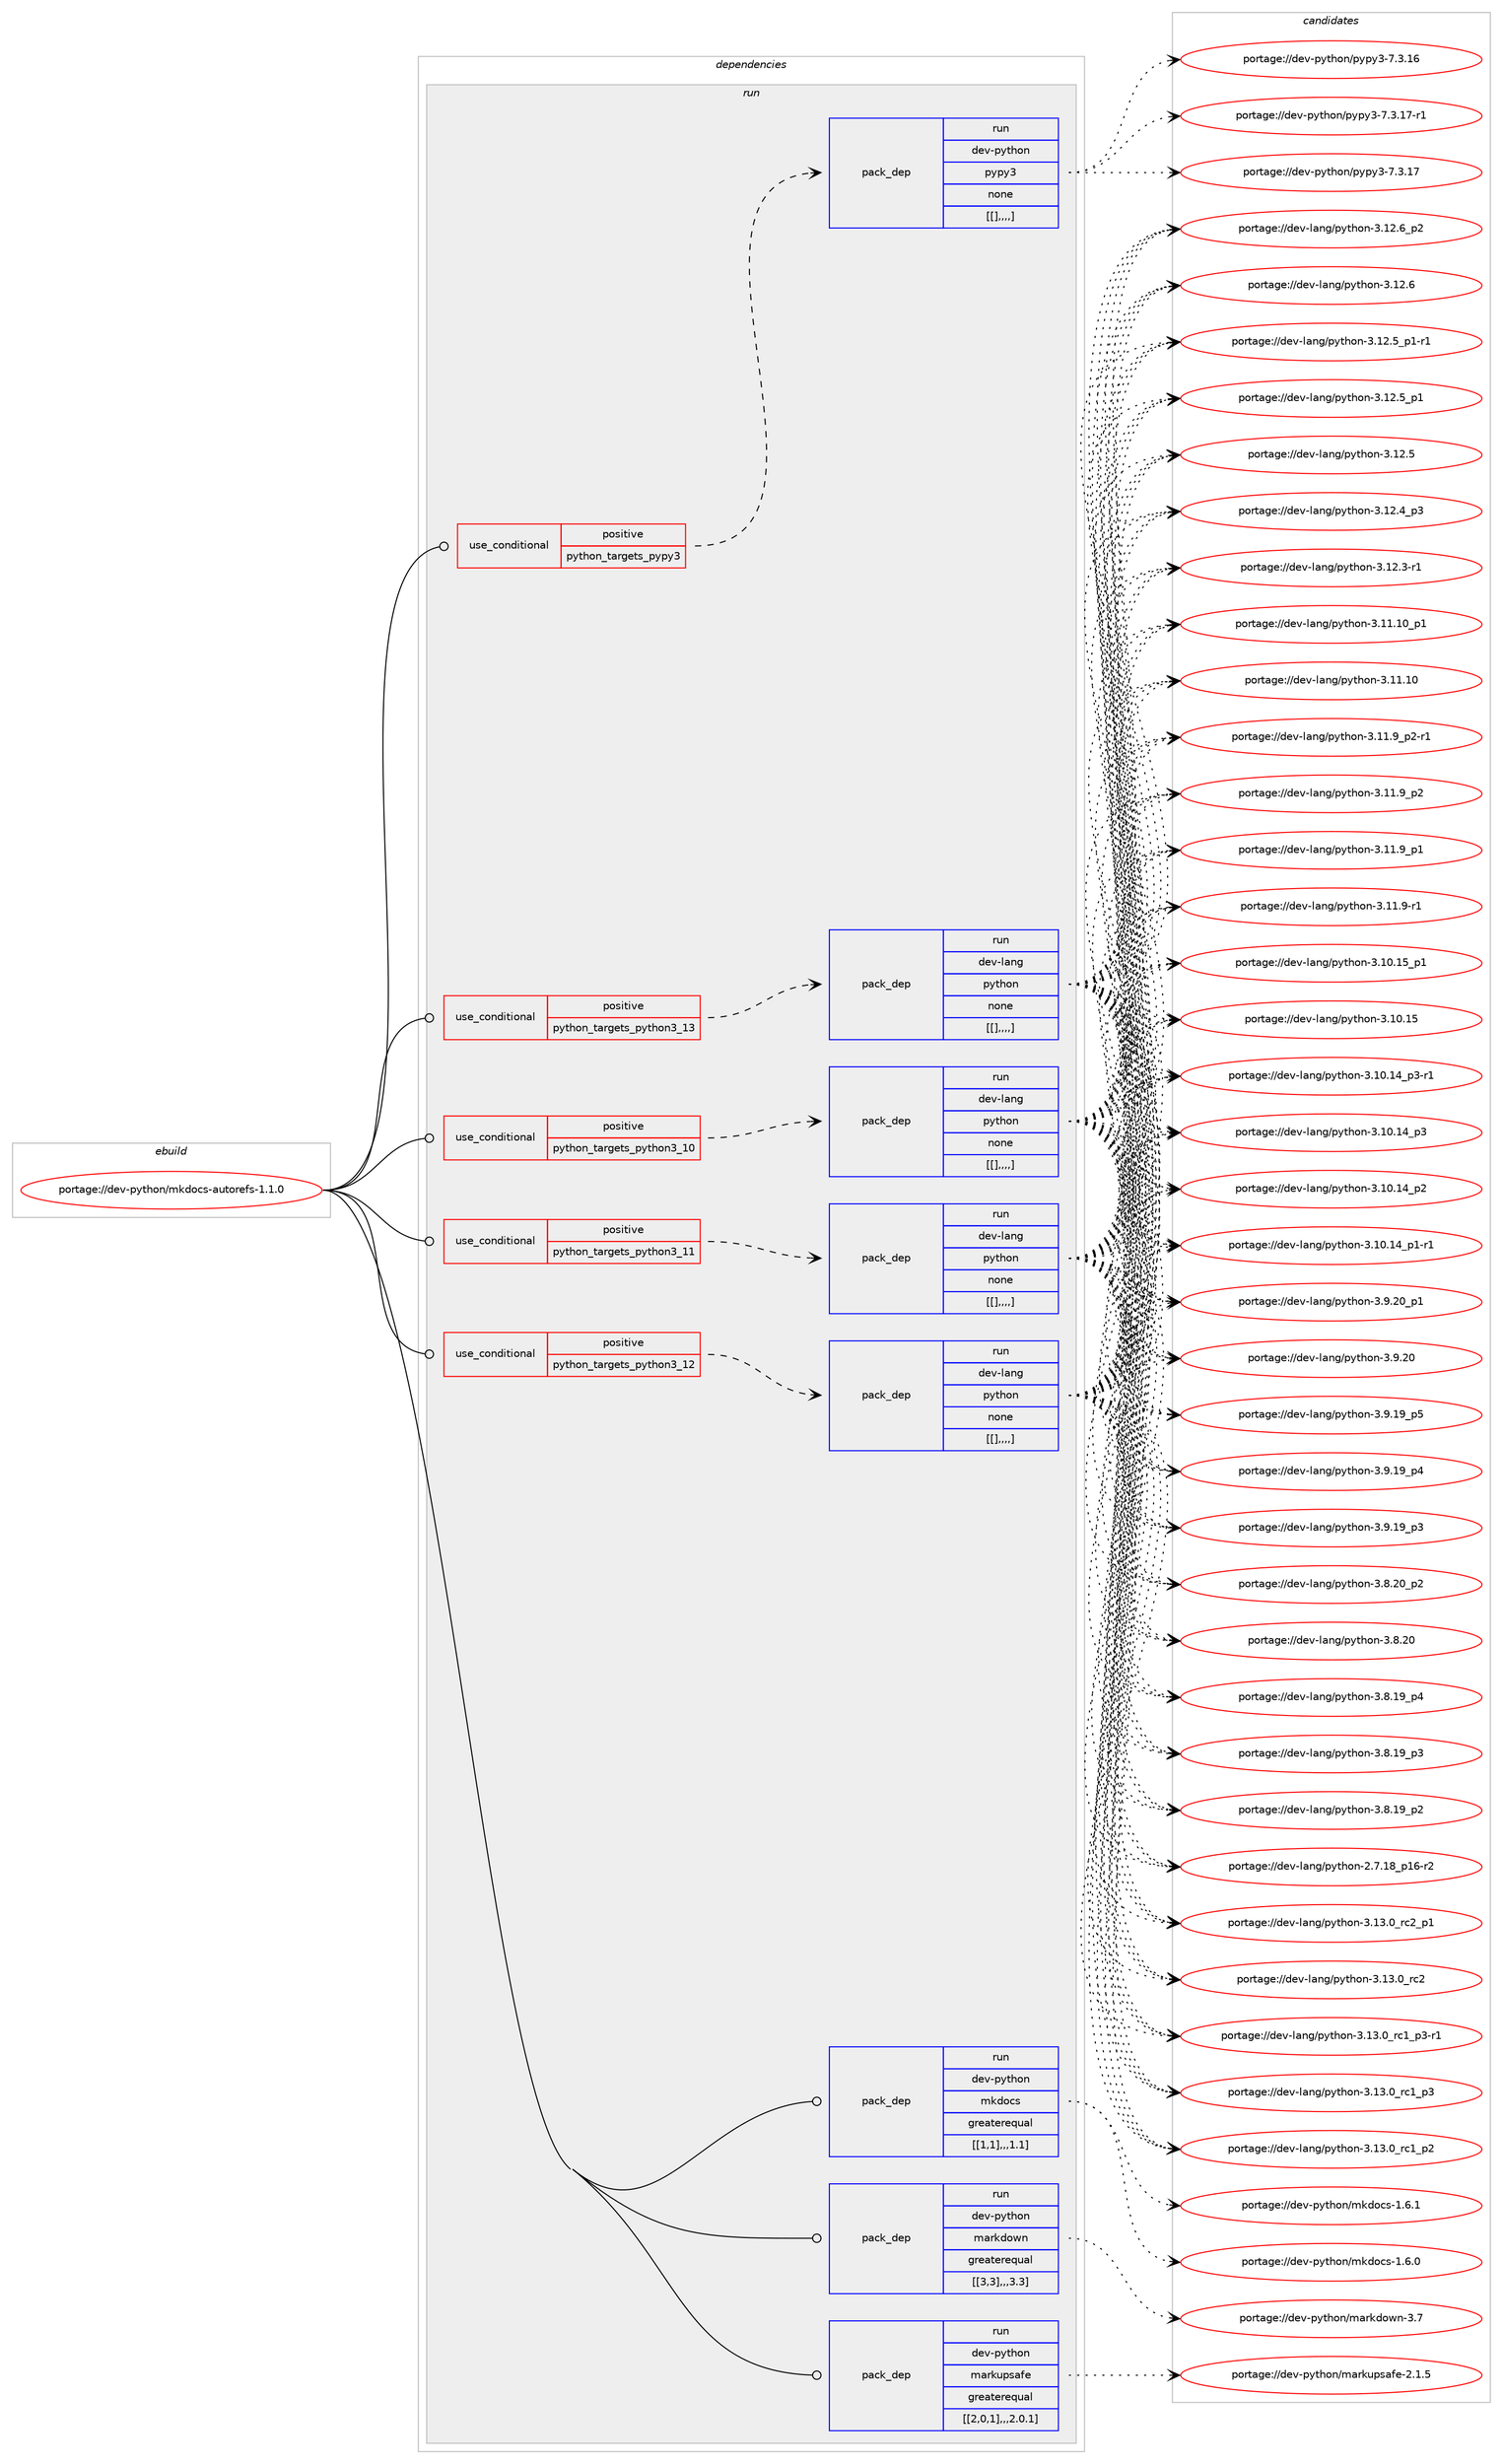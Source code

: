 digraph prolog {

# *************
# Graph options
# *************

newrank=true;
concentrate=true;
compound=true;
graph [rankdir=LR,fontname=Helvetica,fontsize=10,ranksep=1.5];#, ranksep=2.5, nodesep=0.2];
edge  [arrowhead=vee];
node  [fontname=Helvetica,fontsize=10];

# **********
# The ebuild
# **********

subgraph cluster_leftcol {
color=gray;
label=<<i>ebuild</i>>;
id [label="portage://dev-python/mkdocs-autorefs-1.1.0", color=red, width=4, href="../dev-python/mkdocs-autorefs-1.1.0.svg"];
}

# ****************
# The dependencies
# ****************

subgraph cluster_midcol {
color=gray;
label=<<i>dependencies</i>>;
subgraph cluster_compile {
fillcolor="#eeeeee";
style=filled;
label=<<i>compile</i>>;
}
subgraph cluster_compileandrun {
fillcolor="#eeeeee";
style=filled;
label=<<i>compile and run</i>>;
}
subgraph cluster_run {
fillcolor="#eeeeee";
style=filled;
label=<<i>run</i>>;
subgraph cond36080 {
dependency153326 [label=<<TABLE BORDER="0" CELLBORDER="1" CELLSPACING="0" CELLPADDING="4"><TR><TD ROWSPAN="3" CELLPADDING="10">use_conditional</TD></TR><TR><TD>positive</TD></TR><TR><TD>python_targets_pypy3</TD></TR></TABLE>>, shape=none, color=red];
subgraph pack116032 {
dependency153327 [label=<<TABLE BORDER="0" CELLBORDER="1" CELLSPACING="0" CELLPADDING="4" WIDTH="220"><TR><TD ROWSPAN="6" CELLPADDING="30">pack_dep</TD></TR><TR><TD WIDTH="110">run</TD></TR><TR><TD>dev-python</TD></TR><TR><TD>pypy3</TD></TR><TR><TD>none</TD></TR><TR><TD>[[],,,,]</TD></TR></TABLE>>, shape=none, color=blue];
}
dependency153326:e -> dependency153327:w [weight=20,style="dashed",arrowhead="vee"];
}
id:e -> dependency153326:w [weight=20,style="solid",arrowhead="odot"];
subgraph cond36081 {
dependency153328 [label=<<TABLE BORDER="0" CELLBORDER="1" CELLSPACING="0" CELLPADDING="4"><TR><TD ROWSPAN="3" CELLPADDING="10">use_conditional</TD></TR><TR><TD>positive</TD></TR><TR><TD>python_targets_python3_10</TD></TR></TABLE>>, shape=none, color=red];
subgraph pack116033 {
dependency153329 [label=<<TABLE BORDER="0" CELLBORDER="1" CELLSPACING="0" CELLPADDING="4" WIDTH="220"><TR><TD ROWSPAN="6" CELLPADDING="30">pack_dep</TD></TR><TR><TD WIDTH="110">run</TD></TR><TR><TD>dev-lang</TD></TR><TR><TD>python</TD></TR><TR><TD>none</TD></TR><TR><TD>[[],,,,]</TD></TR></TABLE>>, shape=none, color=blue];
}
dependency153328:e -> dependency153329:w [weight=20,style="dashed",arrowhead="vee"];
}
id:e -> dependency153328:w [weight=20,style="solid",arrowhead="odot"];
subgraph cond36082 {
dependency153330 [label=<<TABLE BORDER="0" CELLBORDER="1" CELLSPACING="0" CELLPADDING="4"><TR><TD ROWSPAN="3" CELLPADDING="10">use_conditional</TD></TR><TR><TD>positive</TD></TR><TR><TD>python_targets_python3_11</TD></TR></TABLE>>, shape=none, color=red];
subgraph pack116034 {
dependency153331 [label=<<TABLE BORDER="0" CELLBORDER="1" CELLSPACING="0" CELLPADDING="4" WIDTH="220"><TR><TD ROWSPAN="6" CELLPADDING="30">pack_dep</TD></TR><TR><TD WIDTH="110">run</TD></TR><TR><TD>dev-lang</TD></TR><TR><TD>python</TD></TR><TR><TD>none</TD></TR><TR><TD>[[],,,,]</TD></TR></TABLE>>, shape=none, color=blue];
}
dependency153330:e -> dependency153331:w [weight=20,style="dashed",arrowhead="vee"];
}
id:e -> dependency153330:w [weight=20,style="solid",arrowhead="odot"];
subgraph cond36083 {
dependency153332 [label=<<TABLE BORDER="0" CELLBORDER="1" CELLSPACING="0" CELLPADDING="4"><TR><TD ROWSPAN="3" CELLPADDING="10">use_conditional</TD></TR><TR><TD>positive</TD></TR><TR><TD>python_targets_python3_12</TD></TR></TABLE>>, shape=none, color=red];
subgraph pack116035 {
dependency153333 [label=<<TABLE BORDER="0" CELLBORDER="1" CELLSPACING="0" CELLPADDING="4" WIDTH="220"><TR><TD ROWSPAN="6" CELLPADDING="30">pack_dep</TD></TR><TR><TD WIDTH="110">run</TD></TR><TR><TD>dev-lang</TD></TR><TR><TD>python</TD></TR><TR><TD>none</TD></TR><TR><TD>[[],,,,]</TD></TR></TABLE>>, shape=none, color=blue];
}
dependency153332:e -> dependency153333:w [weight=20,style="dashed",arrowhead="vee"];
}
id:e -> dependency153332:w [weight=20,style="solid",arrowhead="odot"];
subgraph cond36084 {
dependency153334 [label=<<TABLE BORDER="0" CELLBORDER="1" CELLSPACING="0" CELLPADDING="4"><TR><TD ROWSPAN="3" CELLPADDING="10">use_conditional</TD></TR><TR><TD>positive</TD></TR><TR><TD>python_targets_python3_13</TD></TR></TABLE>>, shape=none, color=red];
subgraph pack116036 {
dependency153335 [label=<<TABLE BORDER="0" CELLBORDER="1" CELLSPACING="0" CELLPADDING="4" WIDTH="220"><TR><TD ROWSPAN="6" CELLPADDING="30">pack_dep</TD></TR><TR><TD WIDTH="110">run</TD></TR><TR><TD>dev-lang</TD></TR><TR><TD>python</TD></TR><TR><TD>none</TD></TR><TR><TD>[[],,,,]</TD></TR></TABLE>>, shape=none, color=blue];
}
dependency153334:e -> dependency153335:w [weight=20,style="dashed",arrowhead="vee"];
}
id:e -> dependency153334:w [weight=20,style="solid",arrowhead="odot"];
subgraph pack116037 {
dependency153336 [label=<<TABLE BORDER="0" CELLBORDER="1" CELLSPACING="0" CELLPADDING="4" WIDTH="220"><TR><TD ROWSPAN="6" CELLPADDING="30">pack_dep</TD></TR><TR><TD WIDTH="110">run</TD></TR><TR><TD>dev-python</TD></TR><TR><TD>markdown</TD></TR><TR><TD>greaterequal</TD></TR><TR><TD>[[3,3],,,3.3]</TD></TR></TABLE>>, shape=none, color=blue];
}
id:e -> dependency153336:w [weight=20,style="solid",arrowhead="odot"];
subgraph pack116038 {
dependency153337 [label=<<TABLE BORDER="0" CELLBORDER="1" CELLSPACING="0" CELLPADDING="4" WIDTH="220"><TR><TD ROWSPAN="6" CELLPADDING="30">pack_dep</TD></TR><TR><TD WIDTH="110">run</TD></TR><TR><TD>dev-python</TD></TR><TR><TD>markupsafe</TD></TR><TR><TD>greaterequal</TD></TR><TR><TD>[[2,0,1],,,2.0.1]</TD></TR></TABLE>>, shape=none, color=blue];
}
id:e -> dependency153337:w [weight=20,style="solid",arrowhead="odot"];
subgraph pack116039 {
dependency153338 [label=<<TABLE BORDER="0" CELLBORDER="1" CELLSPACING="0" CELLPADDING="4" WIDTH="220"><TR><TD ROWSPAN="6" CELLPADDING="30">pack_dep</TD></TR><TR><TD WIDTH="110">run</TD></TR><TR><TD>dev-python</TD></TR><TR><TD>mkdocs</TD></TR><TR><TD>greaterequal</TD></TR><TR><TD>[[1,1],,,1.1]</TD></TR></TABLE>>, shape=none, color=blue];
}
id:e -> dependency153338:w [weight=20,style="solid",arrowhead="odot"];
}
}

# **************
# The candidates
# **************

subgraph cluster_choices {
rank=same;
color=gray;
label=<<i>candidates</i>>;

subgraph choice116032 {
color=black;
nodesep=1;
choice100101118451121211161041111104711212111212151455546514649554511449 [label="portage://dev-python/pypy3-7.3.17-r1", color=red, width=4,href="../dev-python/pypy3-7.3.17-r1.svg"];
choice10010111845112121116104111110471121211121215145554651464955 [label="portage://dev-python/pypy3-7.3.17", color=red, width=4,href="../dev-python/pypy3-7.3.17.svg"];
choice10010111845112121116104111110471121211121215145554651464954 [label="portage://dev-python/pypy3-7.3.16", color=red, width=4,href="../dev-python/pypy3-7.3.16.svg"];
dependency153327:e -> choice100101118451121211161041111104711212111212151455546514649554511449:w [style=dotted,weight="100"];
dependency153327:e -> choice10010111845112121116104111110471121211121215145554651464955:w [style=dotted,weight="100"];
dependency153327:e -> choice10010111845112121116104111110471121211121215145554651464954:w [style=dotted,weight="100"];
}
subgraph choice116033 {
color=black;
nodesep=1;
choice100101118451089711010347112121116104111110455146495146489511499509511249 [label="portage://dev-lang/python-3.13.0_rc2_p1", color=red, width=4,href="../dev-lang/python-3.13.0_rc2_p1.svg"];
choice10010111845108971101034711212111610411111045514649514648951149950 [label="portage://dev-lang/python-3.13.0_rc2", color=red, width=4,href="../dev-lang/python-3.13.0_rc2.svg"];
choice1001011184510897110103471121211161041111104551464951464895114994995112514511449 [label="portage://dev-lang/python-3.13.0_rc1_p3-r1", color=red, width=4,href="../dev-lang/python-3.13.0_rc1_p3-r1.svg"];
choice100101118451089711010347112121116104111110455146495146489511499499511251 [label="portage://dev-lang/python-3.13.0_rc1_p3", color=red, width=4,href="../dev-lang/python-3.13.0_rc1_p3.svg"];
choice100101118451089711010347112121116104111110455146495146489511499499511250 [label="portage://dev-lang/python-3.13.0_rc1_p2", color=red, width=4,href="../dev-lang/python-3.13.0_rc1_p2.svg"];
choice100101118451089711010347112121116104111110455146495046549511250 [label="portage://dev-lang/python-3.12.6_p2", color=red, width=4,href="../dev-lang/python-3.12.6_p2.svg"];
choice10010111845108971101034711212111610411111045514649504654 [label="portage://dev-lang/python-3.12.6", color=red, width=4,href="../dev-lang/python-3.12.6.svg"];
choice1001011184510897110103471121211161041111104551464950465395112494511449 [label="portage://dev-lang/python-3.12.5_p1-r1", color=red, width=4,href="../dev-lang/python-3.12.5_p1-r1.svg"];
choice100101118451089711010347112121116104111110455146495046539511249 [label="portage://dev-lang/python-3.12.5_p1", color=red, width=4,href="../dev-lang/python-3.12.5_p1.svg"];
choice10010111845108971101034711212111610411111045514649504653 [label="portage://dev-lang/python-3.12.5", color=red, width=4,href="../dev-lang/python-3.12.5.svg"];
choice100101118451089711010347112121116104111110455146495046529511251 [label="portage://dev-lang/python-3.12.4_p3", color=red, width=4,href="../dev-lang/python-3.12.4_p3.svg"];
choice100101118451089711010347112121116104111110455146495046514511449 [label="portage://dev-lang/python-3.12.3-r1", color=red, width=4,href="../dev-lang/python-3.12.3-r1.svg"];
choice10010111845108971101034711212111610411111045514649494649489511249 [label="portage://dev-lang/python-3.11.10_p1", color=red, width=4,href="../dev-lang/python-3.11.10_p1.svg"];
choice1001011184510897110103471121211161041111104551464949464948 [label="portage://dev-lang/python-3.11.10", color=red, width=4,href="../dev-lang/python-3.11.10.svg"];
choice1001011184510897110103471121211161041111104551464949465795112504511449 [label="portage://dev-lang/python-3.11.9_p2-r1", color=red, width=4,href="../dev-lang/python-3.11.9_p2-r1.svg"];
choice100101118451089711010347112121116104111110455146494946579511250 [label="portage://dev-lang/python-3.11.9_p2", color=red, width=4,href="../dev-lang/python-3.11.9_p2.svg"];
choice100101118451089711010347112121116104111110455146494946579511249 [label="portage://dev-lang/python-3.11.9_p1", color=red, width=4,href="../dev-lang/python-3.11.9_p1.svg"];
choice100101118451089711010347112121116104111110455146494946574511449 [label="portage://dev-lang/python-3.11.9-r1", color=red, width=4,href="../dev-lang/python-3.11.9-r1.svg"];
choice10010111845108971101034711212111610411111045514649484649539511249 [label="portage://dev-lang/python-3.10.15_p1", color=red, width=4,href="../dev-lang/python-3.10.15_p1.svg"];
choice1001011184510897110103471121211161041111104551464948464953 [label="portage://dev-lang/python-3.10.15", color=red, width=4,href="../dev-lang/python-3.10.15.svg"];
choice100101118451089711010347112121116104111110455146494846495295112514511449 [label="portage://dev-lang/python-3.10.14_p3-r1", color=red, width=4,href="../dev-lang/python-3.10.14_p3-r1.svg"];
choice10010111845108971101034711212111610411111045514649484649529511251 [label="portage://dev-lang/python-3.10.14_p3", color=red, width=4,href="../dev-lang/python-3.10.14_p3.svg"];
choice10010111845108971101034711212111610411111045514649484649529511250 [label="portage://dev-lang/python-3.10.14_p2", color=red, width=4,href="../dev-lang/python-3.10.14_p2.svg"];
choice100101118451089711010347112121116104111110455146494846495295112494511449 [label="portage://dev-lang/python-3.10.14_p1-r1", color=red, width=4,href="../dev-lang/python-3.10.14_p1-r1.svg"];
choice100101118451089711010347112121116104111110455146574650489511249 [label="portage://dev-lang/python-3.9.20_p1", color=red, width=4,href="../dev-lang/python-3.9.20_p1.svg"];
choice10010111845108971101034711212111610411111045514657465048 [label="portage://dev-lang/python-3.9.20", color=red, width=4,href="../dev-lang/python-3.9.20.svg"];
choice100101118451089711010347112121116104111110455146574649579511253 [label="portage://dev-lang/python-3.9.19_p5", color=red, width=4,href="../dev-lang/python-3.9.19_p5.svg"];
choice100101118451089711010347112121116104111110455146574649579511252 [label="portage://dev-lang/python-3.9.19_p4", color=red, width=4,href="../dev-lang/python-3.9.19_p4.svg"];
choice100101118451089711010347112121116104111110455146574649579511251 [label="portage://dev-lang/python-3.9.19_p3", color=red, width=4,href="../dev-lang/python-3.9.19_p3.svg"];
choice100101118451089711010347112121116104111110455146564650489511250 [label="portage://dev-lang/python-3.8.20_p2", color=red, width=4,href="../dev-lang/python-3.8.20_p2.svg"];
choice10010111845108971101034711212111610411111045514656465048 [label="portage://dev-lang/python-3.8.20", color=red, width=4,href="../dev-lang/python-3.8.20.svg"];
choice100101118451089711010347112121116104111110455146564649579511252 [label="portage://dev-lang/python-3.8.19_p4", color=red, width=4,href="../dev-lang/python-3.8.19_p4.svg"];
choice100101118451089711010347112121116104111110455146564649579511251 [label="portage://dev-lang/python-3.8.19_p3", color=red, width=4,href="../dev-lang/python-3.8.19_p3.svg"];
choice100101118451089711010347112121116104111110455146564649579511250 [label="portage://dev-lang/python-3.8.19_p2", color=red, width=4,href="../dev-lang/python-3.8.19_p2.svg"];
choice100101118451089711010347112121116104111110455046554649569511249544511450 [label="portage://dev-lang/python-2.7.18_p16-r2", color=red, width=4,href="../dev-lang/python-2.7.18_p16-r2.svg"];
dependency153329:e -> choice100101118451089711010347112121116104111110455146495146489511499509511249:w [style=dotted,weight="100"];
dependency153329:e -> choice10010111845108971101034711212111610411111045514649514648951149950:w [style=dotted,weight="100"];
dependency153329:e -> choice1001011184510897110103471121211161041111104551464951464895114994995112514511449:w [style=dotted,weight="100"];
dependency153329:e -> choice100101118451089711010347112121116104111110455146495146489511499499511251:w [style=dotted,weight="100"];
dependency153329:e -> choice100101118451089711010347112121116104111110455146495146489511499499511250:w [style=dotted,weight="100"];
dependency153329:e -> choice100101118451089711010347112121116104111110455146495046549511250:w [style=dotted,weight="100"];
dependency153329:e -> choice10010111845108971101034711212111610411111045514649504654:w [style=dotted,weight="100"];
dependency153329:e -> choice1001011184510897110103471121211161041111104551464950465395112494511449:w [style=dotted,weight="100"];
dependency153329:e -> choice100101118451089711010347112121116104111110455146495046539511249:w [style=dotted,weight="100"];
dependency153329:e -> choice10010111845108971101034711212111610411111045514649504653:w [style=dotted,weight="100"];
dependency153329:e -> choice100101118451089711010347112121116104111110455146495046529511251:w [style=dotted,weight="100"];
dependency153329:e -> choice100101118451089711010347112121116104111110455146495046514511449:w [style=dotted,weight="100"];
dependency153329:e -> choice10010111845108971101034711212111610411111045514649494649489511249:w [style=dotted,weight="100"];
dependency153329:e -> choice1001011184510897110103471121211161041111104551464949464948:w [style=dotted,weight="100"];
dependency153329:e -> choice1001011184510897110103471121211161041111104551464949465795112504511449:w [style=dotted,weight="100"];
dependency153329:e -> choice100101118451089711010347112121116104111110455146494946579511250:w [style=dotted,weight="100"];
dependency153329:e -> choice100101118451089711010347112121116104111110455146494946579511249:w [style=dotted,weight="100"];
dependency153329:e -> choice100101118451089711010347112121116104111110455146494946574511449:w [style=dotted,weight="100"];
dependency153329:e -> choice10010111845108971101034711212111610411111045514649484649539511249:w [style=dotted,weight="100"];
dependency153329:e -> choice1001011184510897110103471121211161041111104551464948464953:w [style=dotted,weight="100"];
dependency153329:e -> choice100101118451089711010347112121116104111110455146494846495295112514511449:w [style=dotted,weight="100"];
dependency153329:e -> choice10010111845108971101034711212111610411111045514649484649529511251:w [style=dotted,weight="100"];
dependency153329:e -> choice10010111845108971101034711212111610411111045514649484649529511250:w [style=dotted,weight="100"];
dependency153329:e -> choice100101118451089711010347112121116104111110455146494846495295112494511449:w [style=dotted,weight="100"];
dependency153329:e -> choice100101118451089711010347112121116104111110455146574650489511249:w [style=dotted,weight="100"];
dependency153329:e -> choice10010111845108971101034711212111610411111045514657465048:w [style=dotted,weight="100"];
dependency153329:e -> choice100101118451089711010347112121116104111110455146574649579511253:w [style=dotted,weight="100"];
dependency153329:e -> choice100101118451089711010347112121116104111110455146574649579511252:w [style=dotted,weight="100"];
dependency153329:e -> choice100101118451089711010347112121116104111110455146574649579511251:w [style=dotted,weight="100"];
dependency153329:e -> choice100101118451089711010347112121116104111110455146564650489511250:w [style=dotted,weight="100"];
dependency153329:e -> choice10010111845108971101034711212111610411111045514656465048:w [style=dotted,weight="100"];
dependency153329:e -> choice100101118451089711010347112121116104111110455146564649579511252:w [style=dotted,weight="100"];
dependency153329:e -> choice100101118451089711010347112121116104111110455146564649579511251:w [style=dotted,weight="100"];
dependency153329:e -> choice100101118451089711010347112121116104111110455146564649579511250:w [style=dotted,weight="100"];
dependency153329:e -> choice100101118451089711010347112121116104111110455046554649569511249544511450:w [style=dotted,weight="100"];
}
subgraph choice116034 {
color=black;
nodesep=1;
choice100101118451089711010347112121116104111110455146495146489511499509511249 [label="portage://dev-lang/python-3.13.0_rc2_p1", color=red, width=4,href="../dev-lang/python-3.13.0_rc2_p1.svg"];
choice10010111845108971101034711212111610411111045514649514648951149950 [label="portage://dev-lang/python-3.13.0_rc2", color=red, width=4,href="../dev-lang/python-3.13.0_rc2.svg"];
choice1001011184510897110103471121211161041111104551464951464895114994995112514511449 [label="portage://dev-lang/python-3.13.0_rc1_p3-r1", color=red, width=4,href="../dev-lang/python-3.13.0_rc1_p3-r1.svg"];
choice100101118451089711010347112121116104111110455146495146489511499499511251 [label="portage://dev-lang/python-3.13.0_rc1_p3", color=red, width=4,href="../dev-lang/python-3.13.0_rc1_p3.svg"];
choice100101118451089711010347112121116104111110455146495146489511499499511250 [label="portage://dev-lang/python-3.13.0_rc1_p2", color=red, width=4,href="../dev-lang/python-3.13.0_rc1_p2.svg"];
choice100101118451089711010347112121116104111110455146495046549511250 [label="portage://dev-lang/python-3.12.6_p2", color=red, width=4,href="../dev-lang/python-3.12.6_p2.svg"];
choice10010111845108971101034711212111610411111045514649504654 [label="portage://dev-lang/python-3.12.6", color=red, width=4,href="../dev-lang/python-3.12.6.svg"];
choice1001011184510897110103471121211161041111104551464950465395112494511449 [label="portage://dev-lang/python-3.12.5_p1-r1", color=red, width=4,href="../dev-lang/python-3.12.5_p1-r1.svg"];
choice100101118451089711010347112121116104111110455146495046539511249 [label="portage://dev-lang/python-3.12.5_p1", color=red, width=4,href="../dev-lang/python-3.12.5_p1.svg"];
choice10010111845108971101034711212111610411111045514649504653 [label="portage://dev-lang/python-3.12.5", color=red, width=4,href="../dev-lang/python-3.12.5.svg"];
choice100101118451089711010347112121116104111110455146495046529511251 [label="portage://dev-lang/python-3.12.4_p3", color=red, width=4,href="../dev-lang/python-3.12.4_p3.svg"];
choice100101118451089711010347112121116104111110455146495046514511449 [label="portage://dev-lang/python-3.12.3-r1", color=red, width=4,href="../dev-lang/python-3.12.3-r1.svg"];
choice10010111845108971101034711212111610411111045514649494649489511249 [label="portage://dev-lang/python-3.11.10_p1", color=red, width=4,href="../dev-lang/python-3.11.10_p1.svg"];
choice1001011184510897110103471121211161041111104551464949464948 [label="portage://dev-lang/python-3.11.10", color=red, width=4,href="../dev-lang/python-3.11.10.svg"];
choice1001011184510897110103471121211161041111104551464949465795112504511449 [label="portage://dev-lang/python-3.11.9_p2-r1", color=red, width=4,href="../dev-lang/python-3.11.9_p2-r1.svg"];
choice100101118451089711010347112121116104111110455146494946579511250 [label="portage://dev-lang/python-3.11.9_p2", color=red, width=4,href="../dev-lang/python-3.11.9_p2.svg"];
choice100101118451089711010347112121116104111110455146494946579511249 [label="portage://dev-lang/python-3.11.9_p1", color=red, width=4,href="../dev-lang/python-3.11.9_p1.svg"];
choice100101118451089711010347112121116104111110455146494946574511449 [label="portage://dev-lang/python-3.11.9-r1", color=red, width=4,href="../dev-lang/python-3.11.9-r1.svg"];
choice10010111845108971101034711212111610411111045514649484649539511249 [label="portage://dev-lang/python-3.10.15_p1", color=red, width=4,href="../dev-lang/python-3.10.15_p1.svg"];
choice1001011184510897110103471121211161041111104551464948464953 [label="portage://dev-lang/python-3.10.15", color=red, width=4,href="../dev-lang/python-3.10.15.svg"];
choice100101118451089711010347112121116104111110455146494846495295112514511449 [label="portage://dev-lang/python-3.10.14_p3-r1", color=red, width=4,href="../dev-lang/python-3.10.14_p3-r1.svg"];
choice10010111845108971101034711212111610411111045514649484649529511251 [label="portage://dev-lang/python-3.10.14_p3", color=red, width=4,href="../dev-lang/python-3.10.14_p3.svg"];
choice10010111845108971101034711212111610411111045514649484649529511250 [label="portage://dev-lang/python-3.10.14_p2", color=red, width=4,href="../dev-lang/python-3.10.14_p2.svg"];
choice100101118451089711010347112121116104111110455146494846495295112494511449 [label="portage://dev-lang/python-3.10.14_p1-r1", color=red, width=4,href="../dev-lang/python-3.10.14_p1-r1.svg"];
choice100101118451089711010347112121116104111110455146574650489511249 [label="portage://dev-lang/python-3.9.20_p1", color=red, width=4,href="../dev-lang/python-3.9.20_p1.svg"];
choice10010111845108971101034711212111610411111045514657465048 [label="portage://dev-lang/python-3.9.20", color=red, width=4,href="../dev-lang/python-3.9.20.svg"];
choice100101118451089711010347112121116104111110455146574649579511253 [label="portage://dev-lang/python-3.9.19_p5", color=red, width=4,href="../dev-lang/python-3.9.19_p5.svg"];
choice100101118451089711010347112121116104111110455146574649579511252 [label="portage://dev-lang/python-3.9.19_p4", color=red, width=4,href="../dev-lang/python-3.9.19_p4.svg"];
choice100101118451089711010347112121116104111110455146574649579511251 [label="portage://dev-lang/python-3.9.19_p3", color=red, width=4,href="../dev-lang/python-3.9.19_p3.svg"];
choice100101118451089711010347112121116104111110455146564650489511250 [label="portage://dev-lang/python-3.8.20_p2", color=red, width=4,href="../dev-lang/python-3.8.20_p2.svg"];
choice10010111845108971101034711212111610411111045514656465048 [label="portage://dev-lang/python-3.8.20", color=red, width=4,href="../dev-lang/python-3.8.20.svg"];
choice100101118451089711010347112121116104111110455146564649579511252 [label="portage://dev-lang/python-3.8.19_p4", color=red, width=4,href="../dev-lang/python-3.8.19_p4.svg"];
choice100101118451089711010347112121116104111110455146564649579511251 [label="portage://dev-lang/python-3.8.19_p3", color=red, width=4,href="../dev-lang/python-3.8.19_p3.svg"];
choice100101118451089711010347112121116104111110455146564649579511250 [label="portage://dev-lang/python-3.8.19_p2", color=red, width=4,href="../dev-lang/python-3.8.19_p2.svg"];
choice100101118451089711010347112121116104111110455046554649569511249544511450 [label="portage://dev-lang/python-2.7.18_p16-r2", color=red, width=4,href="../dev-lang/python-2.7.18_p16-r2.svg"];
dependency153331:e -> choice100101118451089711010347112121116104111110455146495146489511499509511249:w [style=dotted,weight="100"];
dependency153331:e -> choice10010111845108971101034711212111610411111045514649514648951149950:w [style=dotted,weight="100"];
dependency153331:e -> choice1001011184510897110103471121211161041111104551464951464895114994995112514511449:w [style=dotted,weight="100"];
dependency153331:e -> choice100101118451089711010347112121116104111110455146495146489511499499511251:w [style=dotted,weight="100"];
dependency153331:e -> choice100101118451089711010347112121116104111110455146495146489511499499511250:w [style=dotted,weight="100"];
dependency153331:e -> choice100101118451089711010347112121116104111110455146495046549511250:w [style=dotted,weight="100"];
dependency153331:e -> choice10010111845108971101034711212111610411111045514649504654:w [style=dotted,weight="100"];
dependency153331:e -> choice1001011184510897110103471121211161041111104551464950465395112494511449:w [style=dotted,weight="100"];
dependency153331:e -> choice100101118451089711010347112121116104111110455146495046539511249:w [style=dotted,weight="100"];
dependency153331:e -> choice10010111845108971101034711212111610411111045514649504653:w [style=dotted,weight="100"];
dependency153331:e -> choice100101118451089711010347112121116104111110455146495046529511251:w [style=dotted,weight="100"];
dependency153331:e -> choice100101118451089711010347112121116104111110455146495046514511449:w [style=dotted,weight="100"];
dependency153331:e -> choice10010111845108971101034711212111610411111045514649494649489511249:w [style=dotted,weight="100"];
dependency153331:e -> choice1001011184510897110103471121211161041111104551464949464948:w [style=dotted,weight="100"];
dependency153331:e -> choice1001011184510897110103471121211161041111104551464949465795112504511449:w [style=dotted,weight="100"];
dependency153331:e -> choice100101118451089711010347112121116104111110455146494946579511250:w [style=dotted,weight="100"];
dependency153331:e -> choice100101118451089711010347112121116104111110455146494946579511249:w [style=dotted,weight="100"];
dependency153331:e -> choice100101118451089711010347112121116104111110455146494946574511449:w [style=dotted,weight="100"];
dependency153331:e -> choice10010111845108971101034711212111610411111045514649484649539511249:w [style=dotted,weight="100"];
dependency153331:e -> choice1001011184510897110103471121211161041111104551464948464953:w [style=dotted,weight="100"];
dependency153331:e -> choice100101118451089711010347112121116104111110455146494846495295112514511449:w [style=dotted,weight="100"];
dependency153331:e -> choice10010111845108971101034711212111610411111045514649484649529511251:w [style=dotted,weight="100"];
dependency153331:e -> choice10010111845108971101034711212111610411111045514649484649529511250:w [style=dotted,weight="100"];
dependency153331:e -> choice100101118451089711010347112121116104111110455146494846495295112494511449:w [style=dotted,weight="100"];
dependency153331:e -> choice100101118451089711010347112121116104111110455146574650489511249:w [style=dotted,weight="100"];
dependency153331:e -> choice10010111845108971101034711212111610411111045514657465048:w [style=dotted,weight="100"];
dependency153331:e -> choice100101118451089711010347112121116104111110455146574649579511253:w [style=dotted,weight="100"];
dependency153331:e -> choice100101118451089711010347112121116104111110455146574649579511252:w [style=dotted,weight="100"];
dependency153331:e -> choice100101118451089711010347112121116104111110455146574649579511251:w [style=dotted,weight="100"];
dependency153331:e -> choice100101118451089711010347112121116104111110455146564650489511250:w [style=dotted,weight="100"];
dependency153331:e -> choice10010111845108971101034711212111610411111045514656465048:w [style=dotted,weight="100"];
dependency153331:e -> choice100101118451089711010347112121116104111110455146564649579511252:w [style=dotted,weight="100"];
dependency153331:e -> choice100101118451089711010347112121116104111110455146564649579511251:w [style=dotted,weight="100"];
dependency153331:e -> choice100101118451089711010347112121116104111110455146564649579511250:w [style=dotted,weight="100"];
dependency153331:e -> choice100101118451089711010347112121116104111110455046554649569511249544511450:w [style=dotted,weight="100"];
}
subgraph choice116035 {
color=black;
nodesep=1;
choice100101118451089711010347112121116104111110455146495146489511499509511249 [label="portage://dev-lang/python-3.13.0_rc2_p1", color=red, width=4,href="../dev-lang/python-3.13.0_rc2_p1.svg"];
choice10010111845108971101034711212111610411111045514649514648951149950 [label="portage://dev-lang/python-3.13.0_rc2", color=red, width=4,href="../dev-lang/python-3.13.0_rc2.svg"];
choice1001011184510897110103471121211161041111104551464951464895114994995112514511449 [label="portage://dev-lang/python-3.13.0_rc1_p3-r1", color=red, width=4,href="../dev-lang/python-3.13.0_rc1_p3-r1.svg"];
choice100101118451089711010347112121116104111110455146495146489511499499511251 [label="portage://dev-lang/python-3.13.0_rc1_p3", color=red, width=4,href="../dev-lang/python-3.13.0_rc1_p3.svg"];
choice100101118451089711010347112121116104111110455146495146489511499499511250 [label="portage://dev-lang/python-3.13.0_rc1_p2", color=red, width=4,href="../dev-lang/python-3.13.0_rc1_p2.svg"];
choice100101118451089711010347112121116104111110455146495046549511250 [label="portage://dev-lang/python-3.12.6_p2", color=red, width=4,href="../dev-lang/python-3.12.6_p2.svg"];
choice10010111845108971101034711212111610411111045514649504654 [label="portage://dev-lang/python-3.12.6", color=red, width=4,href="../dev-lang/python-3.12.6.svg"];
choice1001011184510897110103471121211161041111104551464950465395112494511449 [label="portage://dev-lang/python-3.12.5_p1-r1", color=red, width=4,href="../dev-lang/python-3.12.5_p1-r1.svg"];
choice100101118451089711010347112121116104111110455146495046539511249 [label="portage://dev-lang/python-3.12.5_p1", color=red, width=4,href="../dev-lang/python-3.12.5_p1.svg"];
choice10010111845108971101034711212111610411111045514649504653 [label="portage://dev-lang/python-3.12.5", color=red, width=4,href="../dev-lang/python-3.12.5.svg"];
choice100101118451089711010347112121116104111110455146495046529511251 [label="portage://dev-lang/python-3.12.4_p3", color=red, width=4,href="../dev-lang/python-3.12.4_p3.svg"];
choice100101118451089711010347112121116104111110455146495046514511449 [label="portage://dev-lang/python-3.12.3-r1", color=red, width=4,href="../dev-lang/python-3.12.3-r1.svg"];
choice10010111845108971101034711212111610411111045514649494649489511249 [label="portage://dev-lang/python-3.11.10_p1", color=red, width=4,href="../dev-lang/python-3.11.10_p1.svg"];
choice1001011184510897110103471121211161041111104551464949464948 [label="portage://dev-lang/python-3.11.10", color=red, width=4,href="../dev-lang/python-3.11.10.svg"];
choice1001011184510897110103471121211161041111104551464949465795112504511449 [label="portage://dev-lang/python-3.11.9_p2-r1", color=red, width=4,href="../dev-lang/python-3.11.9_p2-r1.svg"];
choice100101118451089711010347112121116104111110455146494946579511250 [label="portage://dev-lang/python-3.11.9_p2", color=red, width=4,href="../dev-lang/python-3.11.9_p2.svg"];
choice100101118451089711010347112121116104111110455146494946579511249 [label="portage://dev-lang/python-3.11.9_p1", color=red, width=4,href="../dev-lang/python-3.11.9_p1.svg"];
choice100101118451089711010347112121116104111110455146494946574511449 [label="portage://dev-lang/python-3.11.9-r1", color=red, width=4,href="../dev-lang/python-3.11.9-r1.svg"];
choice10010111845108971101034711212111610411111045514649484649539511249 [label="portage://dev-lang/python-3.10.15_p1", color=red, width=4,href="../dev-lang/python-3.10.15_p1.svg"];
choice1001011184510897110103471121211161041111104551464948464953 [label="portage://dev-lang/python-3.10.15", color=red, width=4,href="../dev-lang/python-3.10.15.svg"];
choice100101118451089711010347112121116104111110455146494846495295112514511449 [label="portage://dev-lang/python-3.10.14_p3-r1", color=red, width=4,href="../dev-lang/python-3.10.14_p3-r1.svg"];
choice10010111845108971101034711212111610411111045514649484649529511251 [label="portage://dev-lang/python-3.10.14_p3", color=red, width=4,href="../dev-lang/python-3.10.14_p3.svg"];
choice10010111845108971101034711212111610411111045514649484649529511250 [label="portage://dev-lang/python-3.10.14_p2", color=red, width=4,href="../dev-lang/python-3.10.14_p2.svg"];
choice100101118451089711010347112121116104111110455146494846495295112494511449 [label="portage://dev-lang/python-3.10.14_p1-r1", color=red, width=4,href="../dev-lang/python-3.10.14_p1-r1.svg"];
choice100101118451089711010347112121116104111110455146574650489511249 [label="portage://dev-lang/python-3.9.20_p1", color=red, width=4,href="../dev-lang/python-3.9.20_p1.svg"];
choice10010111845108971101034711212111610411111045514657465048 [label="portage://dev-lang/python-3.9.20", color=red, width=4,href="../dev-lang/python-3.9.20.svg"];
choice100101118451089711010347112121116104111110455146574649579511253 [label="portage://dev-lang/python-3.9.19_p5", color=red, width=4,href="../dev-lang/python-3.9.19_p5.svg"];
choice100101118451089711010347112121116104111110455146574649579511252 [label="portage://dev-lang/python-3.9.19_p4", color=red, width=4,href="../dev-lang/python-3.9.19_p4.svg"];
choice100101118451089711010347112121116104111110455146574649579511251 [label="portage://dev-lang/python-3.9.19_p3", color=red, width=4,href="../dev-lang/python-3.9.19_p3.svg"];
choice100101118451089711010347112121116104111110455146564650489511250 [label="portage://dev-lang/python-3.8.20_p2", color=red, width=4,href="../dev-lang/python-3.8.20_p2.svg"];
choice10010111845108971101034711212111610411111045514656465048 [label="portage://dev-lang/python-3.8.20", color=red, width=4,href="../dev-lang/python-3.8.20.svg"];
choice100101118451089711010347112121116104111110455146564649579511252 [label="portage://dev-lang/python-3.8.19_p4", color=red, width=4,href="../dev-lang/python-3.8.19_p4.svg"];
choice100101118451089711010347112121116104111110455146564649579511251 [label="portage://dev-lang/python-3.8.19_p3", color=red, width=4,href="../dev-lang/python-3.8.19_p3.svg"];
choice100101118451089711010347112121116104111110455146564649579511250 [label="portage://dev-lang/python-3.8.19_p2", color=red, width=4,href="../dev-lang/python-3.8.19_p2.svg"];
choice100101118451089711010347112121116104111110455046554649569511249544511450 [label="portage://dev-lang/python-2.7.18_p16-r2", color=red, width=4,href="../dev-lang/python-2.7.18_p16-r2.svg"];
dependency153333:e -> choice100101118451089711010347112121116104111110455146495146489511499509511249:w [style=dotted,weight="100"];
dependency153333:e -> choice10010111845108971101034711212111610411111045514649514648951149950:w [style=dotted,weight="100"];
dependency153333:e -> choice1001011184510897110103471121211161041111104551464951464895114994995112514511449:w [style=dotted,weight="100"];
dependency153333:e -> choice100101118451089711010347112121116104111110455146495146489511499499511251:w [style=dotted,weight="100"];
dependency153333:e -> choice100101118451089711010347112121116104111110455146495146489511499499511250:w [style=dotted,weight="100"];
dependency153333:e -> choice100101118451089711010347112121116104111110455146495046549511250:w [style=dotted,weight="100"];
dependency153333:e -> choice10010111845108971101034711212111610411111045514649504654:w [style=dotted,weight="100"];
dependency153333:e -> choice1001011184510897110103471121211161041111104551464950465395112494511449:w [style=dotted,weight="100"];
dependency153333:e -> choice100101118451089711010347112121116104111110455146495046539511249:w [style=dotted,weight="100"];
dependency153333:e -> choice10010111845108971101034711212111610411111045514649504653:w [style=dotted,weight="100"];
dependency153333:e -> choice100101118451089711010347112121116104111110455146495046529511251:w [style=dotted,weight="100"];
dependency153333:e -> choice100101118451089711010347112121116104111110455146495046514511449:w [style=dotted,weight="100"];
dependency153333:e -> choice10010111845108971101034711212111610411111045514649494649489511249:w [style=dotted,weight="100"];
dependency153333:e -> choice1001011184510897110103471121211161041111104551464949464948:w [style=dotted,weight="100"];
dependency153333:e -> choice1001011184510897110103471121211161041111104551464949465795112504511449:w [style=dotted,weight="100"];
dependency153333:e -> choice100101118451089711010347112121116104111110455146494946579511250:w [style=dotted,weight="100"];
dependency153333:e -> choice100101118451089711010347112121116104111110455146494946579511249:w [style=dotted,weight="100"];
dependency153333:e -> choice100101118451089711010347112121116104111110455146494946574511449:w [style=dotted,weight="100"];
dependency153333:e -> choice10010111845108971101034711212111610411111045514649484649539511249:w [style=dotted,weight="100"];
dependency153333:e -> choice1001011184510897110103471121211161041111104551464948464953:w [style=dotted,weight="100"];
dependency153333:e -> choice100101118451089711010347112121116104111110455146494846495295112514511449:w [style=dotted,weight="100"];
dependency153333:e -> choice10010111845108971101034711212111610411111045514649484649529511251:w [style=dotted,weight="100"];
dependency153333:e -> choice10010111845108971101034711212111610411111045514649484649529511250:w [style=dotted,weight="100"];
dependency153333:e -> choice100101118451089711010347112121116104111110455146494846495295112494511449:w [style=dotted,weight="100"];
dependency153333:e -> choice100101118451089711010347112121116104111110455146574650489511249:w [style=dotted,weight="100"];
dependency153333:e -> choice10010111845108971101034711212111610411111045514657465048:w [style=dotted,weight="100"];
dependency153333:e -> choice100101118451089711010347112121116104111110455146574649579511253:w [style=dotted,weight="100"];
dependency153333:e -> choice100101118451089711010347112121116104111110455146574649579511252:w [style=dotted,weight="100"];
dependency153333:e -> choice100101118451089711010347112121116104111110455146574649579511251:w [style=dotted,weight="100"];
dependency153333:e -> choice100101118451089711010347112121116104111110455146564650489511250:w [style=dotted,weight="100"];
dependency153333:e -> choice10010111845108971101034711212111610411111045514656465048:w [style=dotted,weight="100"];
dependency153333:e -> choice100101118451089711010347112121116104111110455146564649579511252:w [style=dotted,weight="100"];
dependency153333:e -> choice100101118451089711010347112121116104111110455146564649579511251:w [style=dotted,weight="100"];
dependency153333:e -> choice100101118451089711010347112121116104111110455146564649579511250:w [style=dotted,weight="100"];
dependency153333:e -> choice100101118451089711010347112121116104111110455046554649569511249544511450:w [style=dotted,weight="100"];
}
subgraph choice116036 {
color=black;
nodesep=1;
choice100101118451089711010347112121116104111110455146495146489511499509511249 [label="portage://dev-lang/python-3.13.0_rc2_p1", color=red, width=4,href="../dev-lang/python-3.13.0_rc2_p1.svg"];
choice10010111845108971101034711212111610411111045514649514648951149950 [label="portage://dev-lang/python-3.13.0_rc2", color=red, width=4,href="../dev-lang/python-3.13.0_rc2.svg"];
choice1001011184510897110103471121211161041111104551464951464895114994995112514511449 [label="portage://dev-lang/python-3.13.0_rc1_p3-r1", color=red, width=4,href="../dev-lang/python-3.13.0_rc1_p3-r1.svg"];
choice100101118451089711010347112121116104111110455146495146489511499499511251 [label="portage://dev-lang/python-3.13.0_rc1_p3", color=red, width=4,href="../dev-lang/python-3.13.0_rc1_p3.svg"];
choice100101118451089711010347112121116104111110455146495146489511499499511250 [label="portage://dev-lang/python-3.13.0_rc1_p2", color=red, width=4,href="../dev-lang/python-3.13.0_rc1_p2.svg"];
choice100101118451089711010347112121116104111110455146495046549511250 [label="portage://dev-lang/python-3.12.6_p2", color=red, width=4,href="../dev-lang/python-3.12.6_p2.svg"];
choice10010111845108971101034711212111610411111045514649504654 [label="portage://dev-lang/python-3.12.6", color=red, width=4,href="../dev-lang/python-3.12.6.svg"];
choice1001011184510897110103471121211161041111104551464950465395112494511449 [label="portage://dev-lang/python-3.12.5_p1-r1", color=red, width=4,href="../dev-lang/python-3.12.5_p1-r1.svg"];
choice100101118451089711010347112121116104111110455146495046539511249 [label="portage://dev-lang/python-3.12.5_p1", color=red, width=4,href="../dev-lang/python-3.12.5_p1.svg"];
choice10010111845108971101034711212111610411111045514649504653 [label="portage://dev-lang/python-3.12.5", color=red, width=4,href="../dev-lang/python-3.12.5.svg"];
choice100101118451089711010347112121116104111110455146495046529511251 [label="portage://dev-lang/python-3.12.4_p3", color=red, width=4,href="../dev-lang/python-3.12.4_p3.svg"];
choice100101118451089711010347112121116104111110455146495046514511449 [label="portage://dev-lang/python-3.12.3-r1", color=red, width=4,href="../dev-lang/python-3.12.3-r1.svg"];
choice10010111845108971101034711212111610411111045514649494649489511249 [label="portage://dev-lang/python-3.11.10_p1", color=red, width=4,href="../dev-lang/python-3.11.10_p1.svg"];
choice1001011184510897110103471121211161041111104551464949464948 [label="portage://dev-lang/python-3.11.10", color=red, width=4,href="../dev-lang/python-3.11.10.svg"];
choice1001011184510897110103471121211161041111104551464949465795112504511449 [label="portage://dev-lang/python-3.11.9_p2-r1", color=red, width=4,href="../dev-lang/python-3.11.9_p2-r1.svg"];
choice100101118451089711010347112121116104111110455146494946579511250 [label="portage://dev-lang/python-3.11.9_p2", color=red, width=4,href="../dev-lang/python-3.11.9_p2.svg"];
choice100101118451089711010347112121116104111110455146494946579511249 [label="portage://dev-lang/python-3.11.9_p1", color=red, width=4,href="../dev-lang/python-3.11.9_p1.svg"];
choice100101118451089711010347112121116104111110455146494946574511449 [label="portage://dev-lang/python-3.11.9-r1", color=red, width=4,href="../dev-lang/python-3.11.9-r1.svg"];
choice10010111845108971101034711212111610411111045514649484649539511249 [label="portage://dev-lang/python-3.10.15_p1", color=red, width=4,href="../dev-lang/python-3.10.15_p1.svg"];
choice1001011184510897110103471121211161041111104551464948464953 [label="portage://dev-lang/python-3.10.15", color=red, width=4,href="../dev-lang/python-3.10.15.svg"];
choice100101118451089711010347112121116104111110455146494846495295112514511449 [label="portage://dev-lang/python-3.10.14_p3-r1", color=red, width=4,href="../dev-lang/python-3.10.14_p3-r1.svg"];
choice10010111845108971101034711212111610411111045514649484649529511251 [label="portage://dev-lang/python-3.10.14_p3", color=red, width=4,href="../dev-lang/python-3.10.14_p3.svg"];
choice10010111845108971101034711212111610411111045514649484649529511250 [label="portage://dev-lang/python-3.10.14_p2", color=red, width=4,href="../dev-lang/python-3.10.14_p2.svg"];
choice100101118451089711010347112121116104111110455146494846495295112494511449 [label="portage://dev-lang/python-3.10.14_p1-r1", color=red, width=4,href="../dev-lang/python-3.10.14_p1-r1.svg"];
choice100101118451089711010347112121116104111110455146574650489511249 [label="portage://dev-lang/python-3.9.20_p1", color=red, width=4,href="../dev-lang/python-3.9.20_p1.svg"];
choice10010111845108971101034711212111610411111045514657465048 [label="portage://dev-lang/python-3.9.20", color=red, width=4,href="../dev-lang/python-3.9.20.svg"];
choice100101118451089711010347112121116104111110455146574649579511253 [label="portage://dev-lang/python-3.9.19_p5", color=red, width=4,href="../dev-lang/python-3.9.19_p5.svg"];
choice100101118451089711010347112121116104111110455146574649579511252 [label="portage://dev-lang/python-3.9.19_p4", color=red, width=4,href="../dev-lang/python-3.9.19_p4.svg"];
choice100101118451089711010347112121116104111110455146574649579511251 [label="portage://dev-lang/python-3.9.19_p3", color=red, width=4,href="../dev-lang/python-3.9.19_p3.svg"];
choice100101118451089711010347112121116104111110455146564650489511250 [label="portage://dev-lang/python-3.8.20_p2", color=red, width=4,href="../dev-lang/python-3.8.20_p2.svg"];
choice10010111845108971101034711212111610411111045514656465048 [label="portage://dev-lang/python-3.8.20", color=red, width=4,href="../dev-lang/python-3.8.20.svg"];
choice100101118451089711010347112121116104111110455146564649579511252 [label="portage://dev-lang/python-3.8.19_p4", color=red, width=4,href="../dev-lang/python-3.8.19_p4.svg"];
choice100101118451089711010347112121116104111110455146564649579511251 [label="portage://dev-lang/python-3.8.19_p3", color=red, width=4,href="../dev-lang/python-3.8.19_p3.svg"];
choice100101118451089711010347112121116104111110455146564649579511250 [label="portage://dev-lang/python-3.8.19_p2", color=red, width=4,href="../dev-lang/python-3.8.19_p2.svg"];
choice100101118451089711010347112121116104111110455046554649569511249544511450 [label="portage://dev-lang/python-2.7.18_p16-r2", color=red, width=4,href="../dev-lang/python-2.7.18_p16-r2.svg"];
dependency153335:e -> choice100101118451089711010347112121116104111110455146495146489511499509511249:w [style=dotted,weight="100"];
dependency153335:e -> choice10010111845108971101034711212111610411111045514649514648951149950:w [style=dotted,weight="100"];
dependency153335:e -> choice1001011184510897110103471121211161041111104551464951464895114994995112514511449:w [style=dotted,weight="100"];
dependency153335:e -> choice100101118451089711010347112121116104111110455146495146489511499499511251:w [style=dotted,weight="100"];
dependency153335:e -> choice100101118451089711010347112121116104111110455146495146489511499499511250:w [style=dotted,weight="100"];
dependency153335:e -> choice100101118451089711010347112121116104111110455146495046549511250:w [style=dotted,weight="100"];
dependency153335:e -> choice10010111845108971101034711212111610411111045514649504654:w [style=dotted,weight="100"];
dependency153335:e -> choice1001011184510897110103471121211161041111104551464950465395112494511449:w [style=dotted,weight="100"];
dependency153335:e -> choice100101118451089711010347112121116104111110455146495046539511249:w [style=dotted,weight="100"];
dependency153335:e -> choice10010111845108971101034711212111610411111045514649504653:w [style=dotted,weight="100"];
dependency153335:e -> choice100101118451089711010347112121116104111110455146495046529511251:w [style=dotted,weight="100"];
dependency153335:e -> choice100101118451089711010347112121116104111110455146495046514511449:w [style=dotted,weight="100"];
dependency153335:e -> choice10010111845108971101034711212111610411111045514649494649489511249:w [style=dotted,weight="100"];
dependency153335:e -> choice1001011184510897110103471121211161041111104551464949464948:w [style=dotted,weight="100"];
dependency153335:e -> choice1001011184510897110103471121211161041111104551464949465795112504511449:w [style=dotted,weight="100"];
dependency153335:e -> choice100101118451089711010347112121116104111110455146494946579511250:w [style=dotted,weight="100"];
dependency153335:e -> choice100101118451089711010347112121116104111110455146494946579511249:w [style=dotted,weight="100"];
dependency153335:e -> choice100101118451089711010347112121116104111110455146494946574511449:w [style=dotted,weight="100"];
dependency153335:e -> choice10010111845108971101034711212111610411111045514649484649539511249:w [style=dotted,weight="100"];
dependency153335:e -> choice1001011184510897110103471121211161041111104551464948464953:w [style=dotted,weight="100"];
dependency153335:e -> choice100101118451089711010347112121116104111110455146494846495295112514511449:w [style=dotted,weight="100"];
dependency153335:e -> choice10010111845108971101034711212111610411111045514649484649529511251:w [style=dotted,weight="100"];
dependency153335:e -> choice10010111845108971101034711212111610411111045514649484649529511250:w [style=dotted,weight="100"];
dependency153335:e -> choice100101118451089711010347112121116104111110455146494846495295112494511449:w [style=dotted,weight="100"];
dependency153335:e -> choice100101118451089711010347112121116104111110455146574650489511249:w [style=dotted,weight="100"];
dependency153335:e -> choice10010111845108971101034711212111610411111045514657465048:w [style=dotted,weight="100"];
dependency153335:e -> choice100101118451089711010347112121116104111110455146574649579511253:w [style=dotted,weight="100"];
dependency153335:e -> choice100101118451089711010347112121116104111110455146574649579511252:w [style=dotted,weight="100"];
dependency153335:e -> choice100101118451089711010347112121116104111110455146574649579511251:w [style=dotted,weight="100"];
dependency153335:e -> choice100101118451089711010347112121116104111110455146564650489511250:w [style=dotted,weight="100"];
dependency153335:e -> choice10010111845108971101034711212111610411111045514656465048:w [style=dotted,weight="100"];
dependency153335:e -> choice100101118451089711010347112121116104111110455146564649579511252:w [style=dotted,weight="100"];
dependency153335:e -> choice100101118451089711010347112121116104111110455146564649579511251:w [style=dotted,weight="100"];
dependency153335:e -> choice100101118451089711010347112121116104111110455146564649579511250:w [style=dotted,weight="100"];
dependency153335:e -> choice100101118451089711010347112121116104111110455046554649569511249544511450:w [style=dotted,weight="100"];
}
subgraph choice116037 {
color=black;
nodesep=1;
choice10010111845112121116104111110471099711410710011111911045514655 [label="portage://dev-python/markdown-3.7", color=red, width=4,href="../dev-python/markdown-3.7.svg"];
dependency153336:e -> choice10010111845112121116104111110471099711410710011111911045514655:w [style=dotted,weight="100"];
}
subgraph choice116038 {
color=black;
nodesep=1;
choice10010111845112121116104111110471099711410711711211597102101455046494653 [label="portage://dev-python/markupsafe-2.1.5", color=red, width=4,href="../dev-python/markupsafe-2.1.5.svg"];
dependency153337:e -> choice10010111845112121116104111110471099711410711711211597102101455046494653:w [style=dotted,weight="100"];
}
subgraph choice116039 {
color=black;
nodesep=1;
choice100101118451121211161041111104710910710011199115454946544649 [label="portage://dev-python/mkdocs-1.6.1", color=red, width=4,href="../dev-python/mkdocs-1.6.1.svg"];
choice100101118451121211161041111104710910710011199115454946544648 [label="portage://dev-python/mkdocs-1.6.0", color=red, width=4,href="../dev-python/mkdocs-1.6.0.svg"];
dependency153338:e -> choice100101118451121211161041111104710910710011199115454946544649:w [style=dotted,weight="100"];
dependency153338:e -> choice100101118451121211161041111104710910710011199115454946544648:w [style=dotted,weight="100"];
}
}

}
